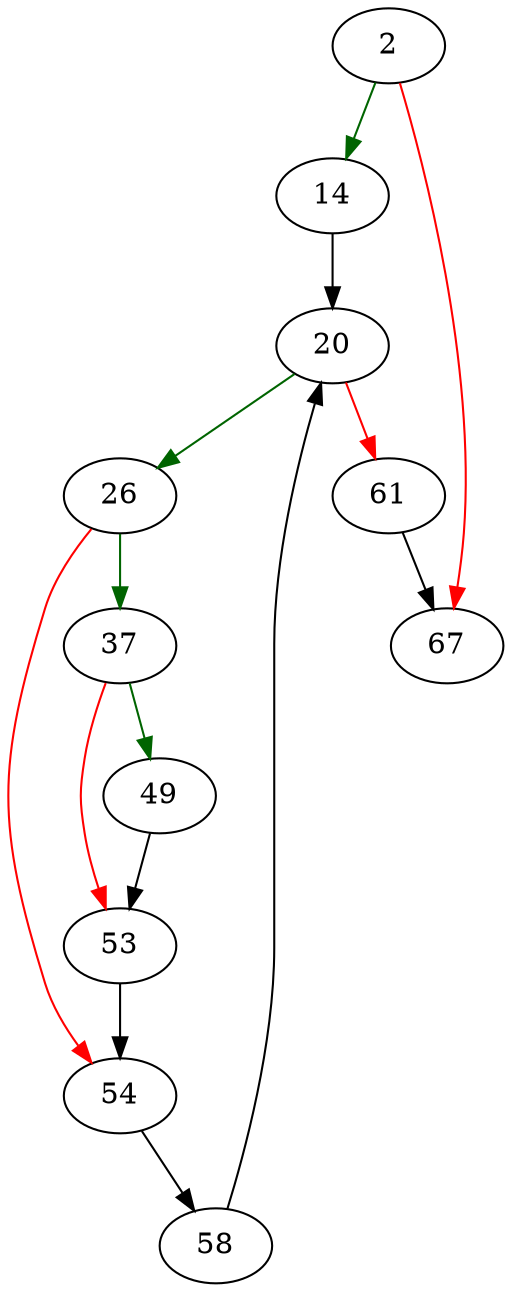 strict digraph "callFinaliser" {
	// Node definitions.
	2 [entry=true];
	14;
	67;
	20;
	26;
	61;
	37;
	54;
	49;
	53;
	58;

	// Edge definitions.
	2 -> 14 [
		color=darkgreen
		cond=true
	];
	2 -> 67 [
		color=red
		cond=false
	];
	14 -> 20;
	20 -> 26 [
		color=darkgreen
		cond=true
	];
	20 -> 61 [
		color=red
		cond=false
	];
	26 -> 37 [
		color=darkgreen
		cond=true
	];
	26 -> 54 [
		color=red
		cond=false
	];
	61 -> 67;
	37 -> 49 [
		color=darkgreen
		cond=true
	];
	37 -> 53 [
		color=red
		cond=false
	];
	54 -> 58;
	49 -> 53;
	53 -> 54;
	58 -> 20;
}